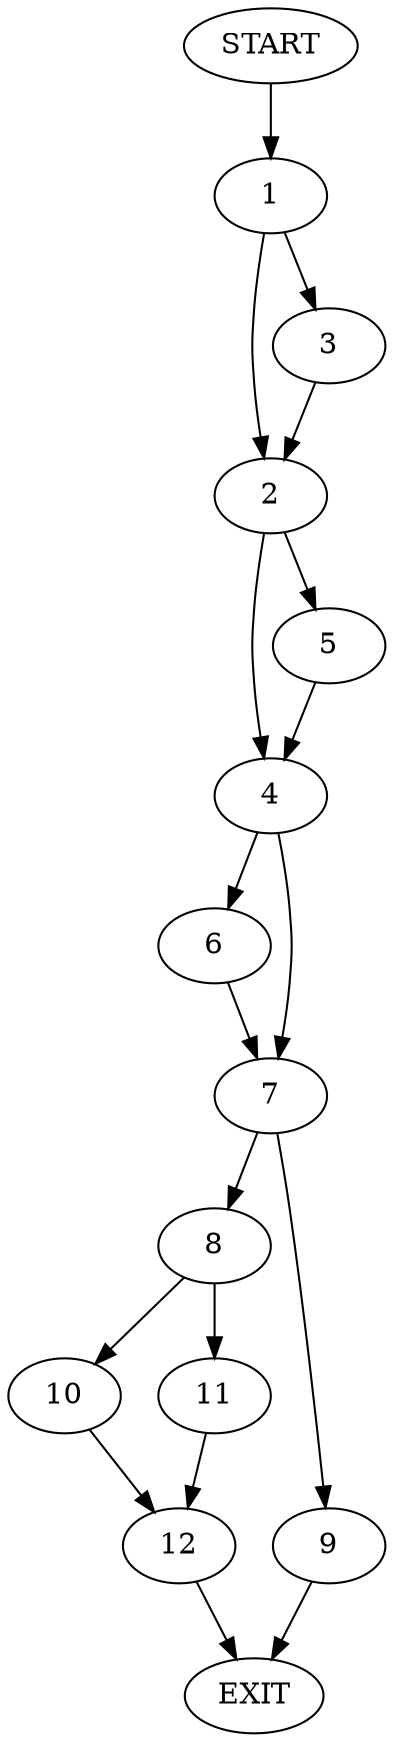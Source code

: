 digraph {
0 [label="START"]
13 [label="EXIT"]
0 -> 1
1 -> 2
1 -> 3
2 -> 4
2 -> 5
3 -> 2
4 -> 6
4 -> 7
5 -> 4
7 -> 8
7 -> 9
6 -> 7
8 -> 10
8 -> 11
9 -> 13
10 -> 12
11 -> 12
12 -> 13
}
